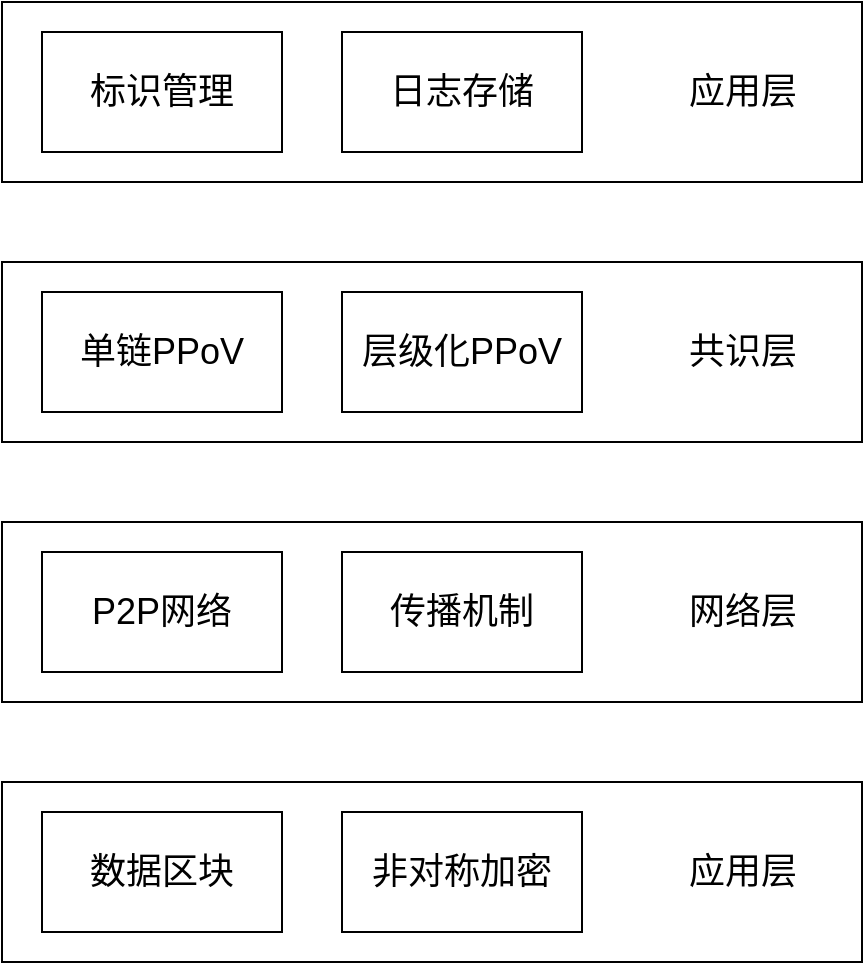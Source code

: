 <mxfile version="22.1.4" type="github">
  <diagram name="第 1 页" id="a5G-2EuOFCbzKIGAZH62">
    <mxGraphModel dx="984" dy="1135" grid="1" gridSize="10" guides="1" tooltips="1" connect="1" arrows="1" fold="1" page="1" pageScale="1" pageWidth="1169" pageHeight="827" math="0" shadow="0">
      <root>
        <mxCell id="0" />
        <mxCell id="1" parent="0" />
        <mxCell id="RUG-vmQ94ycVb0ec8mrt-1" value="" style="rounded=0;whiteSpace=wrap;html=1;" vertex="1" parent="1">
          <mxGeometry x="280" y="150" width="430" height="90" as="geometry" />
        </mxCell>
        <mxCell id="RUG-vmQ94ycVb0ec8mrt-5" value="&lt;font style=&quot;font-size: 18px;&quot;&gt;标识管理&lt;/font&gt;" style="rounded=0;whiteSpace=wrap;html=1;" vertex="1" parent="1">
          <mxGeometry x="300" y="165" width="120" height="60" as="geometry" />
        </mxCell>
        <mxCell id="RUG-vmQ94ycVb0ec8mrt-6" value="&lt;font style=&quot;font-size: 18px;&quot;&gt;应用层&lt;/font&gt;" style="text;html=1;align=center;verticalAlign=middle;resizable=0;points=[];autosize=1;strokeColor=none;fillColor=none;" vertex="1" parent="1">
          <mxGeometry x="610" y="175" width="80" height="40" as="geometry" />
        </mxCell>
        <mxCell id="RUG-vmQ94ycVb0ec8mrt-7" value="" style="rounded=0;whiteSpace=wrap;html=1;" vertex="1" parent="1">
          <mxGeometry x="280" y="280" width="430" height="90" as="geometry" />
        </mxCell>
        <mxCell id="RUG-vmQ94ycVb0ec8mrt-8" value="&lt;font style=&quot;font-size: 18px;&quot;&gt;单链PPoV&lt;/font&gt;" style="rounded=0;whiteSpace=wrap;html=1;" vertex="1" parent="1">
          <mxGeometry x="300" y="295" width="120" height="60" as="geometry" />
        </mxCell>
        <mxCell id="RUG-vmQ94ycVb0ec8mrt-9" value="&lt;span style=&quot;font-size: 18px;&quot;&gt;共识层&lt;/span&gt;" style="text;html=1;align=center;verticalAlign=middle;resizable=0;points=[];autosize=1;strokeColor=none;fillColor=none;" vertex="1" parent="1">
          <mxGeometry x="610" y="305" width="80" height="40" as="geometry" />
        </mxCell>
        <mxCell id="RUG-vmQ94ycVb0ec8mrt-10" value="" style="rounded=0;whiteSpace=wrap;html=1;" vertex="1" parent="1">
          <mxGeometry x="280" y="410" width="430" height="90" as="geometry" />
        </mxCell>
        <mxCell id="RUG-vmQ94ycVb0ec8mrt-11" value="&lt;font style=&quot;font-size: 18px;&quot;&gt;P2P网络&lt;/font&gt;" style="rounded=0;whiteSpace=wrap;html=1;" vertex="1" parent="1">
          <mxGeometry x="300" y="425" width="120" height="60" as="geometry" />
        </mxCell>
        <mxCell id="RUG-vmQ94ycVb0ec8mrt-12" value="&lt;font style=&quot;font-size: 18px;&quot;&gt;网络层&lt;/font&gt;" style="text;html=1;align=center;verticalAlign=middle;resizable=0;points=[];autosize=1;strokeColor=none;fillColor=none;" vertex="1" parent="1">
          <mxGeometry x="610" y="435" width="80" height="40" as="geometry" />
        </mxCell>
        <mxCell id="RUG-vmQ94ycVb0ec8mrt-13" value="" style="rounded=0;whiteSpace=wrap;html=1;" vertex="1" parent="1">
          <mxGeometry x="280" y="540" width="430" height="90" as="geometry" />
        </mxCell>
        <mxCell id="RUG-vmQ94ycVb0ec8mrt-14" value="&lt;font style=&quot;font-size: 18px;&quot;&gt;数据区块&lt;/font&gt;" style="rounded=0;whiteSpace=wrap;html=1;" vertex="1" parent="1">
          <mxGeometry x="300" y="555" width="120" height="60" as="geometry" />
        </mxCell>
        <mxCell id="RUG-vmQ94ycVb0ec8mrt-15" value="&lt;font style=&quot;font-size: 18px;&quot;&gt;应用层&lt;/font&gt;" style="text;html=1;align=center;verticalAlign=middle;resizable=0;points=[];autosize=1;strokeColor=none;fillColor=none;" vertex="1" parent="1">
          <mxGeometry x="610" y="565" width="80" height="40" as="geometry" />
        </mxCell>
        <mxCell id="RUG-vmQ94ycVb0ec8mrt-16" value="&lt;font style=&quot;font-size: 18px;&quot;&gt;日志存储&lt;/font&gt;" style="rounded=0;whiteSpace=wrap;html=1;" vertex="1" parent="1">
          <mxGeometry x="450" y="165" width="120" height="60" as="geometry" />
        </mxCell>
        <mxCell id="RUG-vmQ94ycVb0ec8mrt-17" value="&lt;font style=&quot;font-size: 18px;&quot;&gt;层级化PPoV&lt;/font&gt;" style="rounded=0;whiteSpace=wrap;html=1;" vertex="1" parent="1">
          <mxGeometry x="450" y="295" width="120" height="60" as="geometry" />
        </mxCell>
        <mxCell id="RUG-vmQ94ycVb0ec8mrt-18" value="&lt;span style=&quot;font-size: 18px;&quot;&gt;传播机制&lt;/span&gt;" style="rounded=0;whiteSpace=wrap;html=1;" vertex="1" parent="1">
          <mxGeometry x="450" y="425" width="120" height="60" as="geometry" />
        </mxCell>
        <mxCell id="RUG-vmQ94ycVb0ec8mrt-19" value="&lt;font style=&quot;font-size: 18px;&quot;&gt;非对称加密&lt;/font&gt;" style="rounded=0;whiteSpace=wrap;html=1;" vertex="1" parent="1">
          <mxGeometry x="450" y="555" width="120" height="60" as="geometry" />
        </mxCell>
      </root>
    </mxGraphModel>
  </diagram>
</mxfile>

